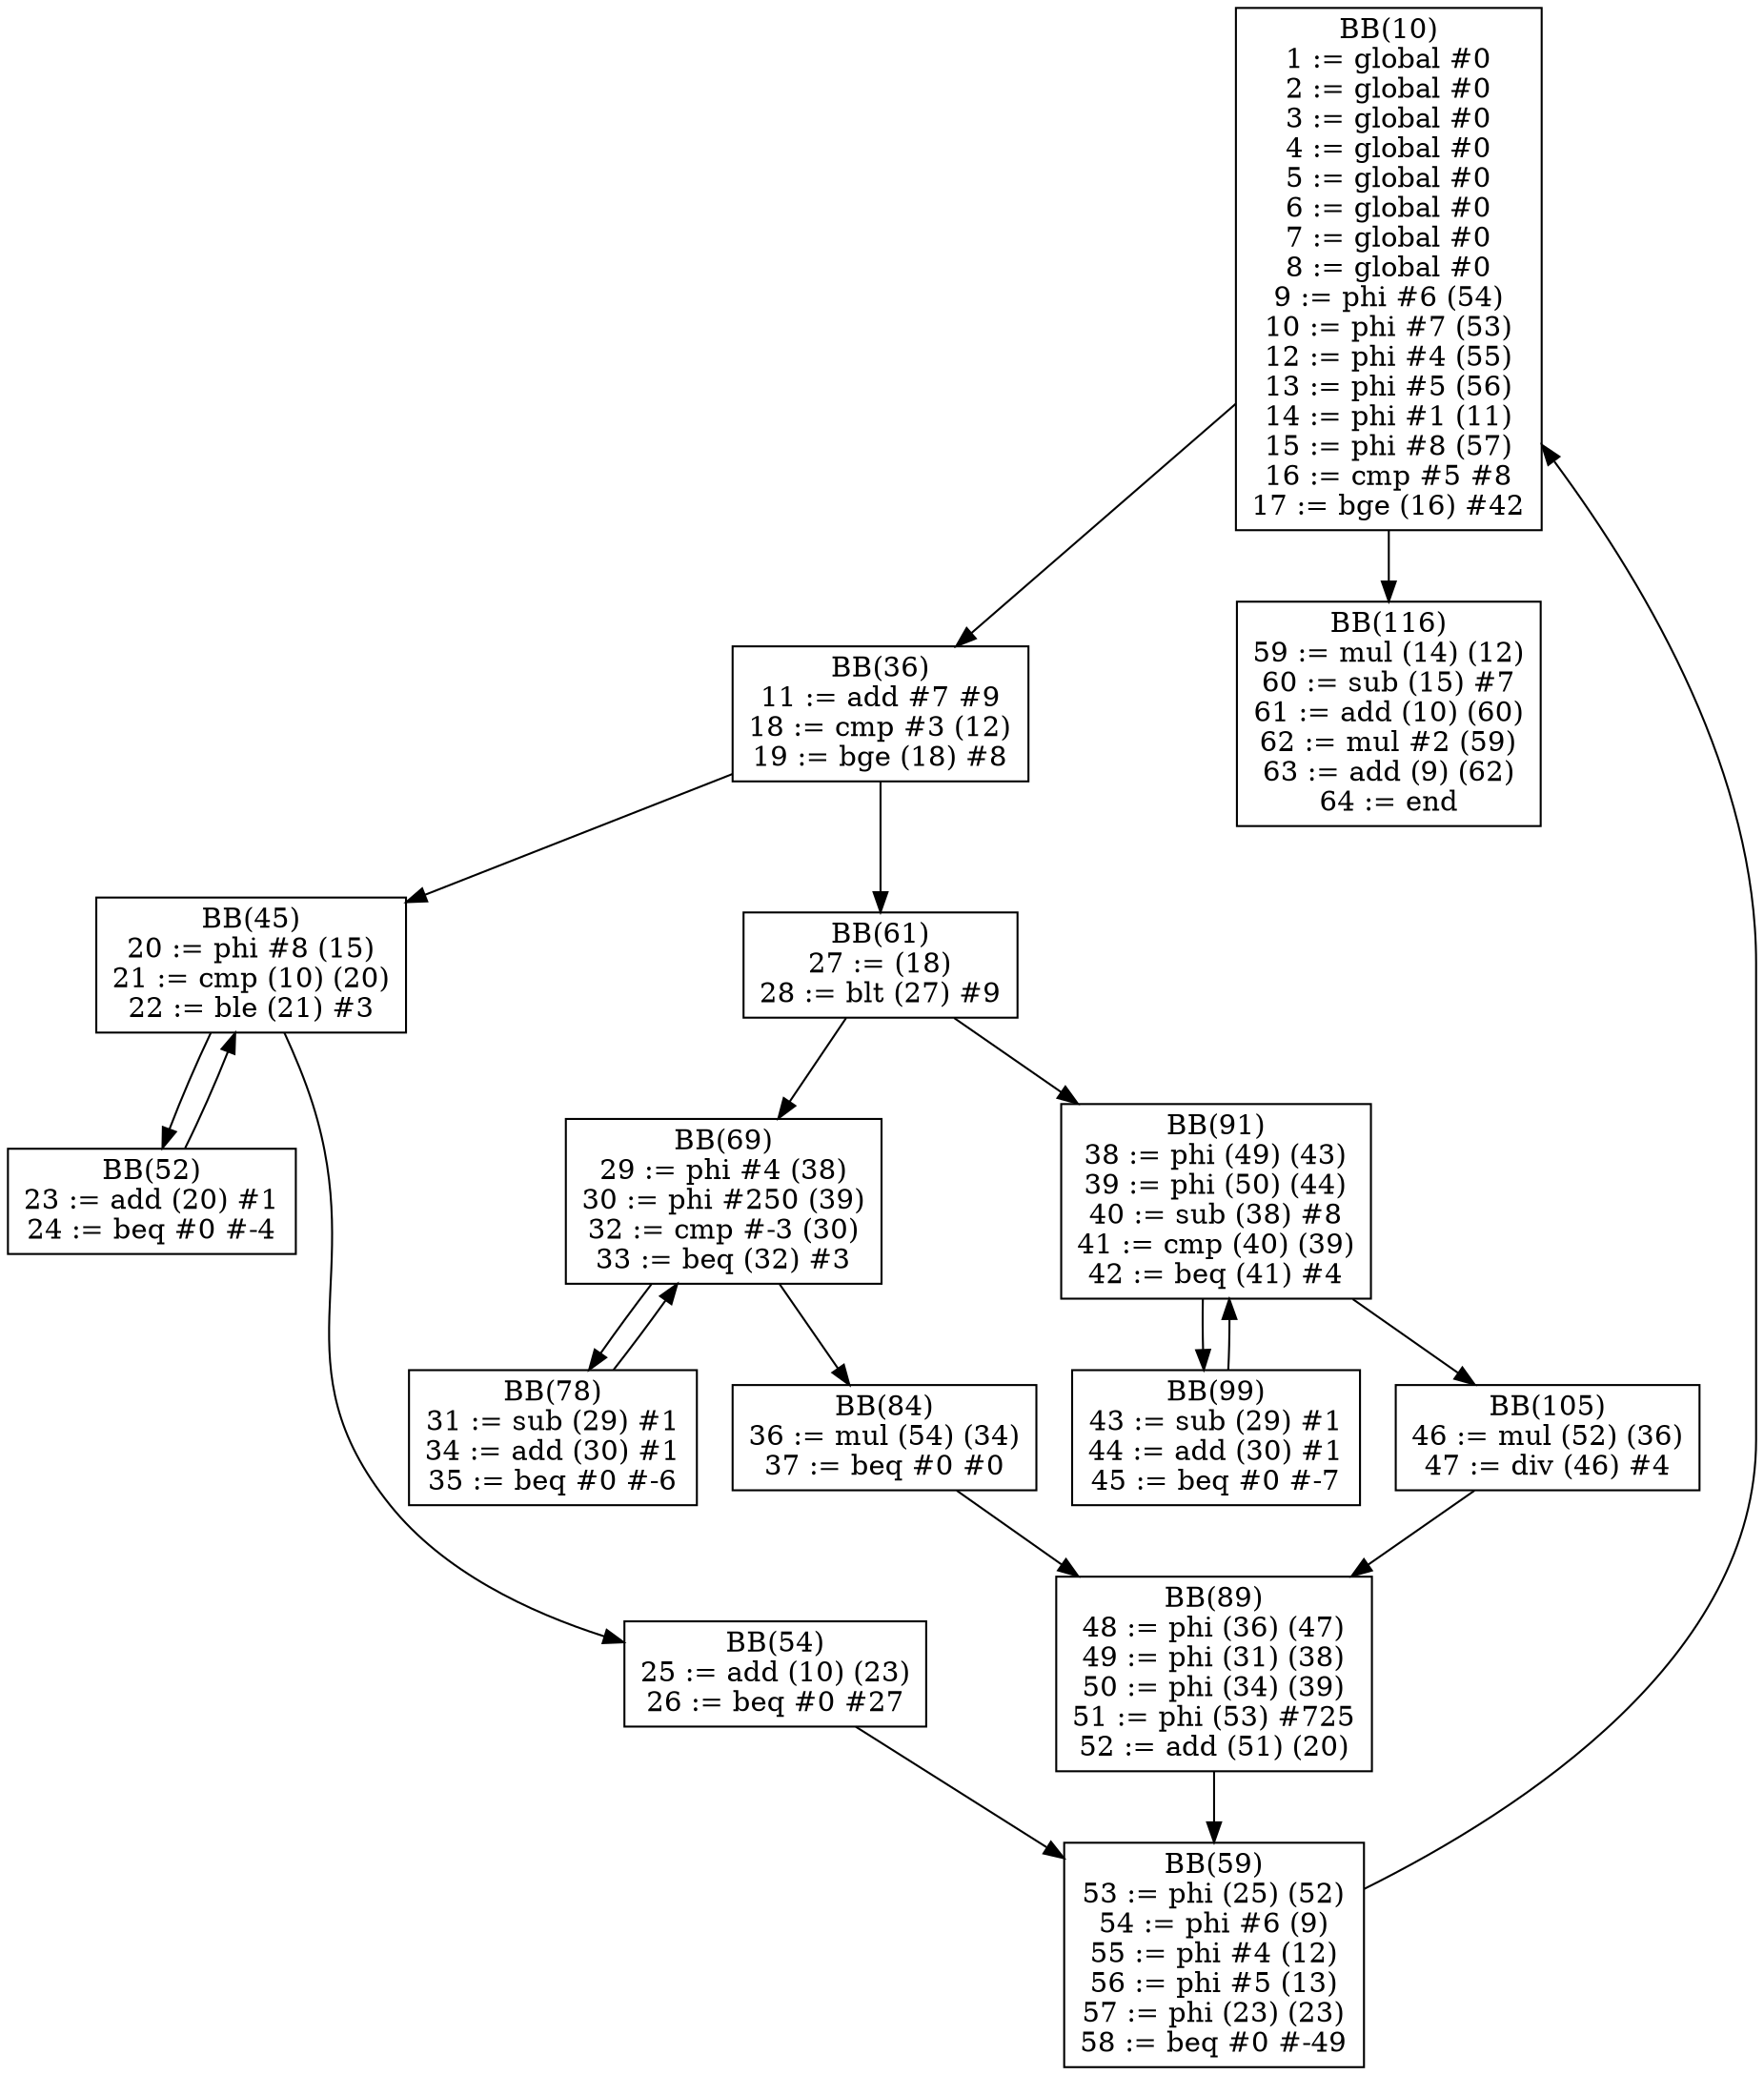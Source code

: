digraph cfg {
BB10[shape = box, label = "BB(10)\n" + "1 := global #0\n" + "2 := global #0\n" + "3 := global #0\n" + "4 := global #0\n" + "5 := global #0\n" + "6 := global #0\n" + "7 := global #0\n" + "8 := global #0\n" + "9 := phi #6 (54)\n" + "10 := phi #7 (53)\n" + "12 := phi #4 (55)\n" + "13 := phi #5 (56)\n" + "14 := phi #1 (11)\n" + "15 := phi #8 (57)\n" + "16 := cmp #5 #8\n" + "17 := bge (16) #42\n"];
BB36[shape = box, label = "BB(36)\n" + "11 := add #7 #9\n" + "18 := cmp #3 (12)\n" + "19 := bge (18) #8\n"];
BB116[shape = box, label = "BB(116)\n" + "59 := mul (14) (12)\n" + "60 := sub (15) #7\n" + "61 := add (10) (60)\n" + "62 := mul #2 (59)\n" + "63 := add (9) (62)\n" + "64 := end\n"];
BB45[shape = box, label = "BB(45)\n" + "20 := phi #8 (15)\n" + "21 := cmp (10) (20)\n" + "22 := ble (21) #3\n"];
BB61[shape = box, label = "BB(61)\n" + "27 := (18)\n" + "28 := blt (27) #9\n"];
BB52[shape = box, label = "BB(52)\n" + "23 := add (20) #1\n" + "24 := beq #0 #-4\n"];
BB54[shape = box, label = "BB(54)\n" + "25 := add (10) (23)\n" + "26 := beq #0 #27\n"];
BB69[shape = box, label = "BB(69)\n" + "29 := phi #4 (38)\n" + "30 := phi #250 (39)\n" + "32 := cmp #-3 (30)\n" + "33 := beq (32) #3\n"];
BB91[shape = box, label = "BB(91)\n" + "38 := phi (49) (43)\n" + "39 := phi (50) (44)\n" + "40 := sub (38) #8\n" + "41 := cmp (40) (39)\n" + "42 := beq (41) #4\n"];
BB59[shape = box, label = "BB(59)\n" + "53 := phi (25) (52)\n" + "54 := phi #6 (9)\n" + "55 := phi #4 (12)\n" + "56 := phi #5 (13)\n" + "57 := phi (23) (23)\n" + "58 := beq #0 #-49\n"];
BB78[shape = box, label = "BB(78)\n" + "31 := sub (29) #1\n" + "34 := add (30) #1\n" + "35 := beq #0 #-6\n"];
BB84[shape = box, label = "BB(84)\n" + "36 := mul (54) (34)\n" + "37 := beq #0 #0\n"];
BB99[shape = box, label = "BB(99)\n" + "43 := sub (29) #1\n" + "44 := add (30) #1\n" + "45 := beq #0 #-7\n"];
BB105[shape = box, label = "BB(105)\n" + "46 := mul (52) (36)\n" + "47 := div (46) #4\n"];
BB89[shape = box, label = "BB(89)\n" + "48 := phi (36) (47)\n" + "49 := phi (31) (38)\n" + "50 := phi (34) (39)\n" + "51 := phi (53) #725\n" + "52 := add (51) (20)\n"];
BB10 -> BB36;
BB10 -> BB116;
BB36 -> BB45;
BB36 -> BB61;
BB45 -> BB52;
BB45 -> BB54;
BB61 -> BB69;
BB61 -> BB91;
BB52 -> BB45;
BB54 -> BB59;
BB69 -> BB78;
BB69 -> BB84;
BB91 -> BB99;
BB91 -> BB105;
BB59 -> BB10;
BB78 -> BB69;
BB84 -> BB89;
BB99 -> BB91;
BB105 -> BB89;
BB89 -> BB59;
}
